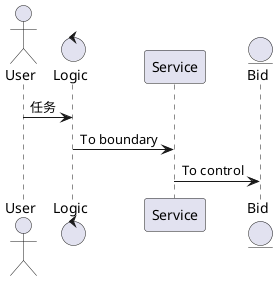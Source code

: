 @startuml
actor       User        as user
control     Logic       as logic
participant Service     as service
entity      Bid         as bid

user -> logic : 任务
logic -> service : To boundary
service -> bid : To control
@enduml